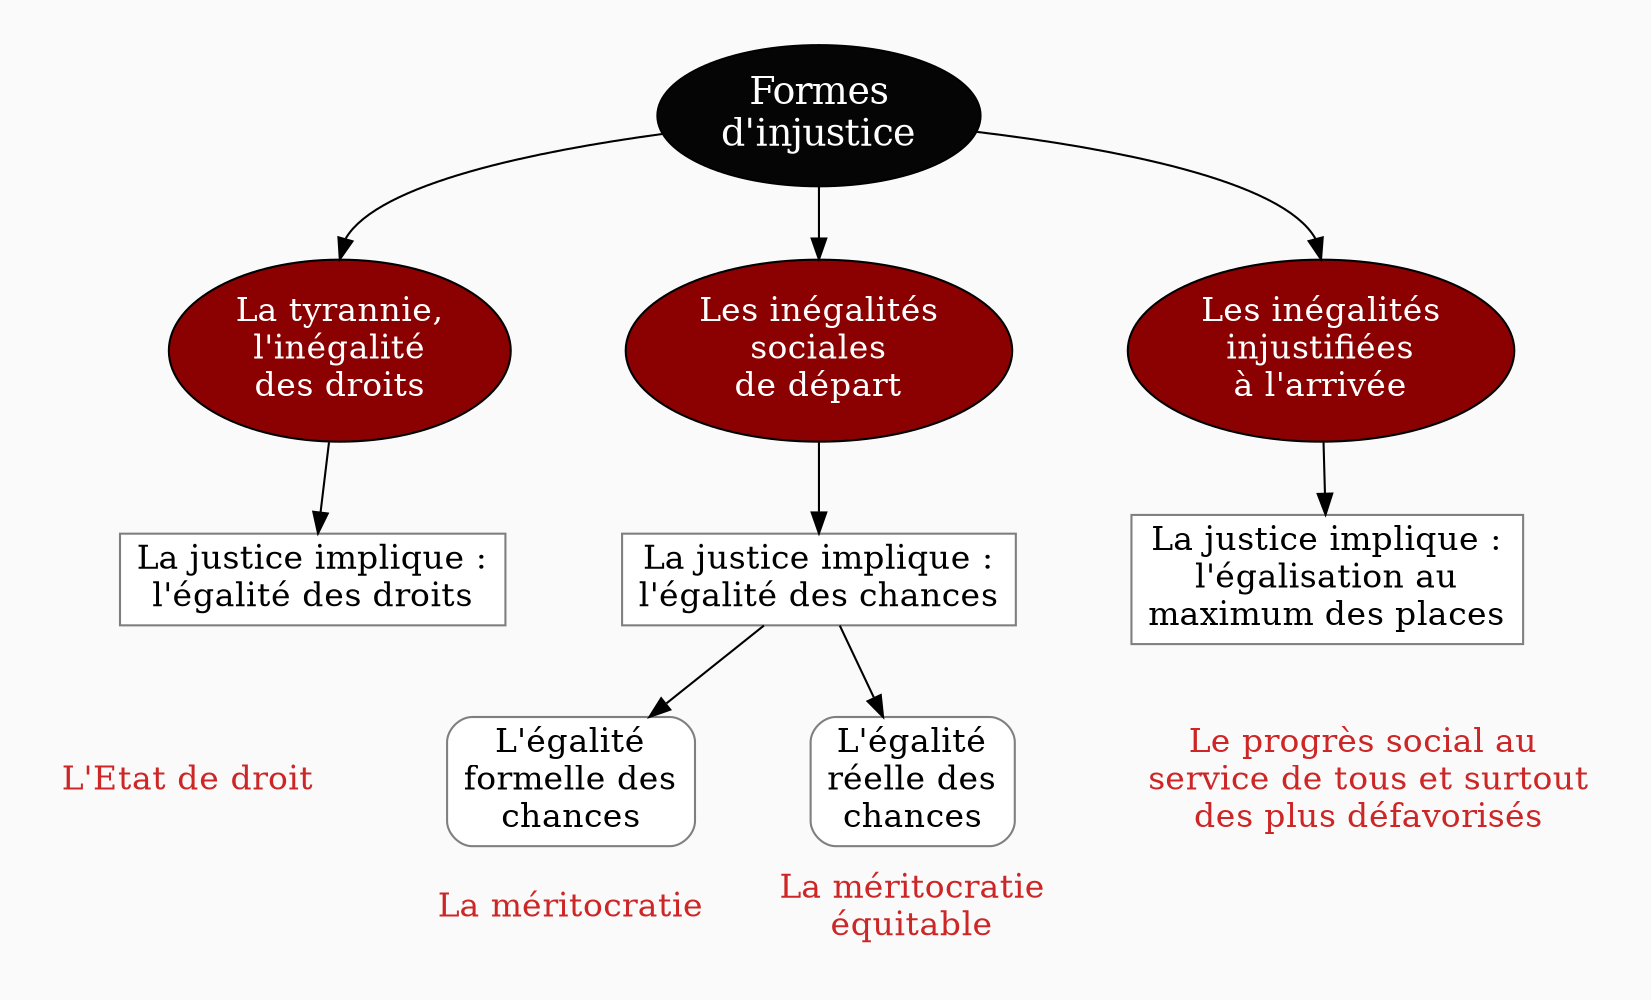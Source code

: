 digraph G {
// Template : diagram
// Usage : 
//rankdir=LR
splines=true
//splines=curved
bgcolor=grey98
pad=0.3
style=filled
edge[minlen=4]
node[style=filled, fontcolor=white]
ranksep=0.1
nodesep=0.2

// NIVEAU 1
node[fillcolor=grey2, fontsize=18]
a1[label="Formes
d'injustice"]

// NIVEAU 2
node[fillcolor=red4, fontsize=16]
a1->{
b1[label="La tyrannie,
l'inégalité
des droits"]    
b2[label="Les inégalités
sociales
de départ"]
b3[label="Les inégalités
injustifiées
à l'arrivée"]
}[headport=n]

{rank=same;b1->b2->b3[style=invis]}

node[fontcolor=black]
// NIVEAU 3 (sans intermédiaire)
node [shape=box, fillcolor=white, color=grey50]
// c1[label=""]
b1->c1
c1[label="La justice implique :
l'égalité des droits"]
b2->c2
c2[label="La justice implique :
l'égalité des chances"]
b3->c3
c3[label="La justice implique :
l'égalisation au
maximum des places"]

{rank=same;c1->c2->c3[style=invis]}

// INTERMÉDIAIRE AVANT NIVEAU 3
node[fillcolor=grey78, shape=oval]
// [arrowhead=none]
// bc1[label=""e1[label=""]]

// NIVEAU 3 (avec intermédiaire)
node[fillcolor=white, shape=box, color=grey50]
// c1[label=""]

// NIVEAU 4
node[style="filled,rounded", fillcolor=white, shape=box, color=grey50]
// d1[label=""]
c2->d1
d1[label="L'égalité
formelle des
chances"]
c2->d2
d2[label="L'égalité
réelle des
chances"]

// ÉTIQUETTES EN ROUGE
node[shape=plaintext, fontcolor=firebrick3, fillcolor=grey98]
// e1[label=< <B>= Titre</B><BR /><BR />Contenu<BR /> >]
// e1[label=""]
// ->e1[minlen=1, style=invis]
c1->e1[minlen=1, style=invis]
e1[label="L'Etat de droit"]

d1->e2[minlen=1, style=invis]
e2[label="La méritocratie"]

d2->e3[minlen=1, style=invis]
e3[label="La méritocratie
équitable"]

c3->e4[minlen=1, style=invis]
e4[label="Le progrès social au 
service de tous et surtout
des plus défavorisés"]

{rank=same;e1->d1->d2->e4[style=invis]}

// REMARQUES EN BLEU
node[color=blue, shape=box, margin=0.07, fontcolor=black, fontsize=12, style="dashed", penwidth=0.6]
edge[color=blue, arrowhead="none", xlabel="", style="dashed", penwidth=0.6]
// r1[label=""]
// {rank=same;->r1}
// {rank=same;r1->[dir=back]}

}
